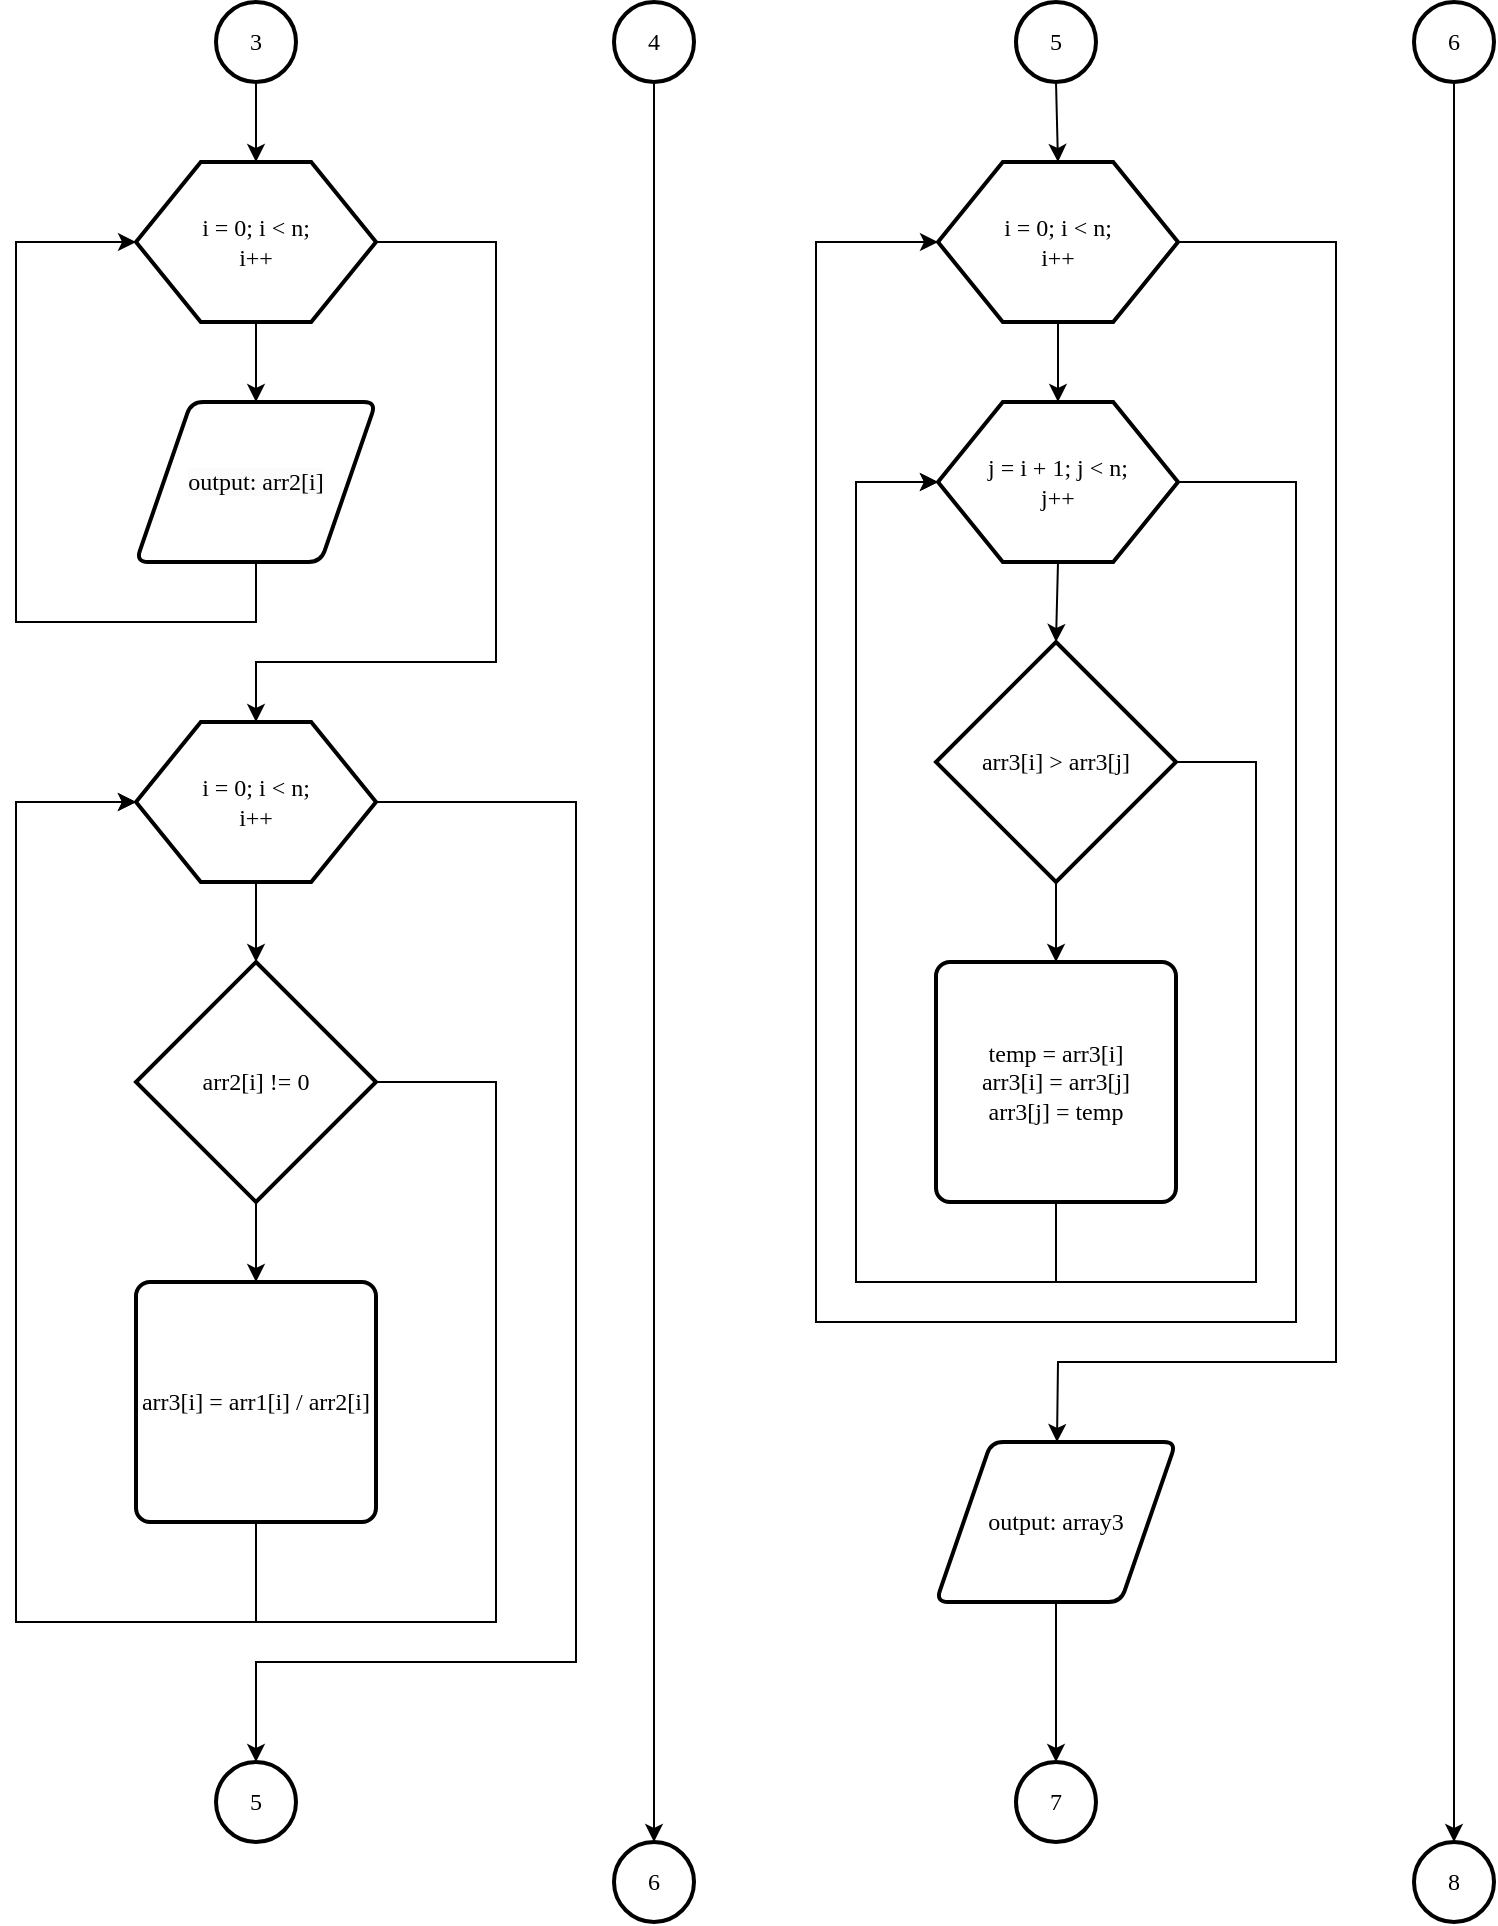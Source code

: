 <mxfile version="24.8.4">
  <diagram name="Страница — 1" id="YuG9yiHHA3J2kzxvY_6H">
    <mxGraphModel dx="279" dy="611" grid="1" gridSize="10" guides="1" tooltips="1" connect="1" arrows="1" fold="1" page="1" pageScale="1" pageWidth="827" pageHeight="1169" math="0" shadow="0">
      <root>
        <mxCell id="0" />
        <mxCell id="1" parent="0" />
        <mxCell id="VzKQQS_w0HgwkTWzLqyn-1" value="" style="verticalLabelPosition=bottom;verticalAlign=top;html=1;shape=hexagon;perimeter=hexagonPerimeter2;arcSize=6;size=0.27;strokeWidth=2;fontFamily=Times New Roman;fontSize=12;" parent="1" vertex="1">
          <mxGeometry x="921" y="120" width="120" height="80" as="geometry" />
        </mxCell>
        <mxCell id="VzKQQS_w0HgwkTWzLqyn-2" value="&lt;span style=&quot;color: rgb(0, 0, 0); font-size: 12px; font-style: normal; font-variant-ligatures: normal; font-variant-caps: normal; font-weight: 400; letter-spacing: normal; orphans: 2; text-align: center; text-indent: 0px; text-transform: none; widows: 2; word-spacing: 0px; -webkit-text-stroke-width: 0px; white-space: normal; background-color: rgb(251, 251, 251); text-decoration-thickness: initial; text-decoration-style: initial; text-decoration-color: initial; float: none; display: inline !important;&quot;&gt;output:&amp;nbsp;arr2[i]&lt;/span&gt;" style="shape=parallelogram;html=1;strokeWidth=2;perimeter=parallelogramPerimeter;whiteSpace=wrap;rounded=1;arcSize=12;size=0.23;fontFamily=Times New Roman;fontSize=12;" parent="1" vertex="1">
          <mxGeometry x="921" y="240" width="120" height="80" as="geometry" />
        </mxCell>
        <mxCell id="VzKQQS_w0HgwkTWzLqyn-3" value="3" style="strokeWidth=2;html=1;shape=mxgraph.flowchart.start_2;whiteSpace=wrap;fontFamily=Times New Roman;fontSize=12;" parent="1" vertex="1">
          <mxGeometry x="961" y="40" width="40" height="40" as="geometry" />
        </mxCell>
        <mxCell id="VzKQQS_w0HgwkTWzLqyn-4" value="" style="endArrow=classic;html=1;rounded=0;exitX=0.5;exitY=1;exitDx=0;exitDy=0;exitPerimeter=0;entryX=0.5;entryY=0;entryDx=0;entryDy=0;fontFamily=Times New Roman;fontSize=12;" parent="1" source="VzKQQS_w0HgwkTWzLqyn-3" target="VzKQQS_w0HgwkTWzLqyn-1" edge="1">
          <mxGeometry width="50" height="50" relative="1" as="geometry">
            <mxPoint x="711" y="90" as="sourcePoint" />
            <mxPoint x="711" y="130" as="targetPoint" />
          </mxGeometry>
        </mxCell>
        <mxCell id="VzKQQS_w0HgwkTWzLqyn-5" value="" style="endArrow=classic;html=1;rounded=0;exitX=0.5;exitY=1;exitDx=0;exitDy=0;entryX=0.5;entryY=0;entryDx=0;entryDy=0;fontFamily=Times New Roman;fontSize=12;" parent="1" source="VzKQQS_w0HgwkTWzLqyn-1" target="VzKQQS_w0HgwkTWzLqyn-2" edge="1">
          <mxGeometry width="50" height="50" relative="1" as="geometry">
            <mxPoint x="991" y="90" as="sourcePoint" />
            <mxPoint x="991" y="130" as="targetPoint" />
          </mxGeometry>
        </mxCell>
        <mxCell id="VzKQQS_w0HgwkTWzLqyn-6" value="" style="endArrow=classic;html=1;rounded=0;exitX=0.5;exitY=1;exitDx=0;exitDy=0;entryX=0;entryY=0.5;entryDx=0;entryDy=0;fontFamily=Times New Roman;fontSize=12;" parent="1" source="VzKQQS_w0HgwkTWzLqyn-2" target="VzKQQS_w0HgwkTWzLqyn-1" edge="1">
          <mxGeometry width="50" height="50" relative="1" as="geometry">
            <mxPoint x="991" y="210" as="sourcePoint" />
            <mxPoint x="991" y="250" as="targetPoint" />
            <Array as="points">
              <mxPoint x="981" y="350" />
              <mxPoint x="861" y="350" />
              <mxPoint x="861" y="160" />
            </Array>
          </mxGeometry>
        </mxCell>
        <mxCell id="VzKQQS_w0HgwkTWzLqyn-7" value="" style="endArrow=classic;html=1;rounded=0;exitX=1;exitY=0.5;exitDx=0;exitDy=0;entryX=0.5;entryY=0;entryDx=0;entryDy=0;fontFamily=Times New Roman;fontSize=12;" parent="1" source="VzKQQS_w0HgwkTWzLqyn-1" target="VzKQQS_w0HgwkTWzLqyn-8" edge="1">
          <mxGeometry width="50" height="50" relative="1" as="geometry">
            <mxPoint x="991" y="210" as="sourcePoint" />
            <mxPoint x="1001" y="380" as="targetPoint" />
            <Array as="points">
              <mxPoint x="1101" y="160" />
              <mxPoint x="1101" y="370" />
              <mxPoint x="981" y="370" />
            </Array>
          </mxGeometry>
        </mxCell>
        <mxCell id="VzKQQS_w0HgwkTWzLqyn-8" value="" style="verticalLabelPosition=bottom;verticalAlign=top;html=1;shape=hexagon;perimeter=hexagonPerimeter2;arcSize=6;size=0.27;strokeWidth=2;fontFamily=Times New Roman;fontSize=12;" parent="1" vertex="1">
          <mxGeometry x="921" y="400" width="120" height="80" as="geometry" />
        </mxCell>
        <mxCell id="VzKQQS_w0HgwkTWzLqyn-9" value="" style="endArrow=classic;html=1;rounded=0;exitX=0.5;exitY=1;exitDx=0;exitDy=0;entryX=0.5;entryY=0;entryDx=0;entryDy=0;entryPerimeter=0;fontFamily=Times New Roman;fontSize=12;" parent="1" source="VzKQQS_w0HgwkTWzLqyn-8" target="VzKQQS_w0HgwkTWzLqyn-10" edge="1">
          <mxGeometry width="50" height="50" relative="1" as="geometry">
            <mxPoint x="991" y="370" as="sourcePoint" />
            <mxPoint x="1011" y="510" as="targetPoint" />
          </mxGeometry>
        </mxCell>
        <mxCell id="VzKQQS_w0HgwkTWzLqyn-10" value="arr2[i] != 0" style="strokeWidth=2;html=1;shape=mxgraph.flowchart.decision;whiteSpace=wrap;fontFamily=Times New Roman;fontSize=12;" parent="1" vertex="1">
          <mxGeometry x="921" y="520" width="120" height="120" as="geometry" />
        </mxCell>
        <mxCell id="VzKQQS_w0HgwkTWzLqyn-11" value="arr3[i] = arr1[i] / arr2[i]" style="rounded=1;whiteSpace=wrap;html=1;absoluteArcSize=1;arcSize=14;strokeWidth=2;fontFamily=Times New Roman;fontSize=12;" parent="1" vertex="1">
          <mxGeometry x="921" y="680" width="120" height="120" as="geometry" />
        </mxCell>
        <mxCell id="VzKQQS_w0HgwkTWzLqyn-12" value="" style="endArrow=classic;html=1;rounded=0;exitX=0.5;exitY=1;exitDx=0;exitDy=0;entryX=0.5;entryY=0;entryDx=0;entryDy=0;exitPerimeter=0;fontFamily=Times New Roman;fontSize=12;" parent="1" source="VzKQQS_w0HgwkTWzLqyn-10" target="VzKQQS_w0HgwkTWzLqyn-11" edge="1">
          <mxGeometry width="50" height="50" relative="1" as="geometry">
            <mxPoint x="711" y="530" as="sourcePoint" />
            <mxPoint x="711" y="570" as="targetPoint" />
          </mxGeometry>
        </mxCell>
        <mxCell id="VzKQQS_w0HgwkTWzLqyn-13" value="" style="endArrow=classic;html=1;rounded=0;exitX=0.5;exitY=1;exitDx=0;exitDy=0;entryX=0;entryY=0.5;entryDx=0;entryDy=0;fontFamily=Times New Roman;fontSize=12;" parent="1" source="VzKQQS_w0HgwkTWzLqyn-11" target="VzKQQS_w0HgwkTWzLqyn-8" edge="1">
          <mxGeometry width="50" height="50" relative="1" as="geometry">
            <mxPoint x="991" y="650" as="sourcePoint" />
            <mxPoint x="991" y="690" as="targetPoint" />
            <Array as="points">
              <mxPoint x="981" y="850" />
              <mxPoint x="861" y="850" />
              <mxPoint x="861" y="440" />
            </Array>
          </mxGeometry>
        </mxCell>
        <mxCell id="VzKQQS_w0HgwkTWzLqyn-14" value="" style="endArrow=classic;html=1;rounded=0;exitX=1;exitY=0.5;exitDx=0;exitDy=0;exitPerimeter=0;entryX=0;entryY=0.5;entryDx=0;entryDy=0;fontFamily=Times New Roman;fontSize=12;" parent="1" source="VzKQQS_w0HgwkTWzLqyn-10" target="VzKQQS_w0HgwkTWzLqyn-8" edge="1">
          <mxGeometry width="50" height="50" relative="1" as="geometry">
            <mxPoint x="711" y="570" as="sourcePoint" />
            <mxPoint x="761" y="520" as="targetPoint" />
            <Array as="points">
              <mxPoint x="1101" y="580" />
              <mxPoint x="1101" y="850" />
              <mxPoint x="861" y="850" />
              <mxPoint x="861" y="440" />
            </Array>
          </mxGeometry>
        </mxCell>
        <mxCell id="VzKQQS_w0HgwkTWzLqyn-15" value="" style="endArrow=classic;html=1;rounded=0;exitX=1;exitY=0.5;exitDx=0;exitDy=0;entryX=0.5;entryY=0;entryDx=0;entryDy=0;entryPerimeter=0;fontFamily=Times New Roman;fontSize=12;" parent="1" source="VzKQQS_w0HgwkTWzLqyn-8" target="VzKQQS_w0HgwkTWzLqyn-16" edge="1">
          <mxGeometry width="50" height="50" relative="1" as="geometry">
            <mxPoint x="751" y="720" as="sourcePoint" />
            <mxPoint x="1001" y="860" as="targetPoint" />
            <Array as="points">
              <mxPoint x="1141" y="440" />
              <mxPoint x="1141" y="870" />
              <mxPoint x="981" y="870" />
            </Array>
          </mxGeometry>
        </mxCell>
        <mxCell id="VzKQQS_w0HgwkTWzLqyn-16" value="5" style="strokeWidth=2;html=1;shape=mxgraph.flowchart.start_2;whiteSpace=wrap;fontFamily=Times New Roman;fontSize=12;" parent="1" vertex="1">
          <mxGeometry x="961" y="920" width="40" height="40" as="geometry" />
        </mxCell>
        <mxCell id="VzKQQS_w0HgwkTWzLqyn-17" value="5" style="strokeWidth=2;html=1;shape=mxgraph.flowchart.start_2;whiteSpace=wrap;fontFamily=Times New Roman;fontSize=12;" parent="1" vertex="1">
          <mxGeometry x="1361" y="40" width="40" height="40" as="geometry" />
        </mxCell>
        <mxCell id="VzKQQS_w0HgwkTWzLqyn-18" value="" style="verticalLabelPosition=bottom;verticalAlign=top;html=1;shape=hexagon;perimeter=hexagonPerimeter2;arcSize=6;size=0.27;strokeWidth=2;fontFamily=Times New Roman;fontSize=12;" parent="1" vertex="1">
          <mxGeometry x="1322" y="120" width="120" height="80" as="geometry" />
        </mxCell>
        <mxCell id="VzKQQS_w0HgwkTWzLqyn-19" value="" style="verticalLabelPosition=bottom;verticalAlign=top;html=1;shape=hexagon;perimeter=hexagonPerimeter2;arcSize=6;size=0.27;strokeWidth=2;fontFamily=Times New Roman;fontSize=12;" parent="1" vertex="1">
          <mxGeometry x="1322" y="240" width="120" height="80" as="geometry" />
        </mxCell>
        <mxCell id="VzKQQS_w0HgwkTWzLqyn-20" value="arr3[i] &amp;gt; arr3[j]" style="strokeWidth=2;html=1;shape=mxgraph.flowchart.decision;whiteSpace=wrap;fontFamily=Times New Roman;fontSize=12;" parent="1" vertex="1">
          <mxGeometry x="1321" y="360" width="120" height="120" as="geometry" />
        </mxCell>
        <mxCell id="VzKQQS_w0HgwkTWzLqyn-21" value="&lt;span style=&quot;font-size: 12px; text-align: start; caret-color: rgb(51, 144, 236); white-space-collapse: preserve; background-color: rgb(255, 255, 255);&quot;&gt;temp = arr3[i]&lt;/span&gt;&lt;span style=&quot;font-size: 12px; text-align: start; caret-color: rgb(51, 144, 236); white-space-collapse: preserve; background-color: rgb(255, 255, 255);&quot;&gt;&lt;br style=&quot;font-size: 12px;&quot;&gt;&lt;/span&gt;&lt;span style=&quot;font-size: 12px; text-align: start; caret-color: rgb(51, 144, 236); white-space-collapse: preserve; background-color: rgb(255, 255, 255);&quot;&gt;arr3[i] = arr3[j]&lt;/span&gt;&lt;span style=&quot;font-size: 12px; text-align: start; caret-color: rgb(51, 144, 236); white-space-collapse: preserve; background-color: rgb(255, 255, 255);&quot;&gt;&lt;br style=&quot;font-size: 12px;&quot;&gt;&lt;/span&gt;&lt;span style=&quot;font-size: 12px; text-align: start; caret-color: rgb(51, 144, 236); white-space-collapse: preserve; background-color: rgb(255, 255, 255);&quot;&gt;arr3[j] = temp&lt;/span&gt;" style="rounded=1;whiteSpace=wrap;html=1;absoluteArcSize=1;arcSize=14;strokeWidth=2;fontFamily=Times New Roman;fontSize=12;" parent="1" vertex="1">
          <mxGeometry x="1321" y="520" width="120" height="120" as="geometry" />
        </mxCell>
        <mxCell id="VzKQQS_w0HgwkTWzLqyn-22" value="output: array3" style="shape=parallelogram;html=1;strokeWidth=2;perimeter=parallelogramPerimeter;whiteSpace=wrap;rounded=1;arcSize=12;size=0.23;fontFamily=Times New Roman;fontSize=12;" parent="1" vertex="1">
          <mxGeometry x="1321" y="760" width="120" height="80" as="geometry" />
        </mxCell>
        <mxCell id="VzKQQS_w0HgwkTWzLqyn-23" value="" style="endArrow=classic;html=1;rounded=0;exitX=0.5;exitY=1;exitDx=0;exitDy=0;exitPerimeter=0;entryX=0.5;entryY=0;entryDx=0;entryDy=0;fontFamily=Times New Roman;fontSize=12;" parent="1" source="VzKQQS_w0HgwkTWzLqyn-17" target="VzKQQS_w0HgwkTWzLqyn-18" edge="1">
          <mxGeometry width="50" height="50" relative="1" as="geometry">
            <mxPoint x="881" y="680" as="sourcePoint" />
            <mxPoint x="931" y="630" as="targetPoint" />
          </mxGeometry>
        </mxCell>
        <mxCell id="VzKQQS_w0HgwkTWzLqyn-24" value="" style="endArrow=classic;html=1;rounded=0;exitX=0.5;exitY=1;exitDx=0;exitDy=0;entryX=0.5;entryY=0;entryDx=0;entryDy=0;fontFamily=Times New Roman;fontSize=12;" parent="1" source="VzKQQS_w0HgwkTWzLqyn-18" target="VzKQQS_w0HgwkTWzLqyn-19" edge="1">
          <mxGeometry width="50" height="50" relative="1" as="geometry">
            <mxPoint x="1391" y="90" as="sourcePoint" />
            <mxPoint x="1392" y="130" as="targetPoint" />
          </mxGeometry>
        </mxCell>
        <mxCell id="VzKQQS_w0HgwkTWzLqyn-25" value="" style="endArrow=classic;html=1;rounded=0;exitX=0.5;exitY=1;exitDx=0;exitDy=0;entryX=0.5;entryY=0;entryDx=0;entryDy=0;entryPerimeter=0;fontFamily=Times New Roman;fontSize=12;" parent="1" source="VzKQQS_w0HgwkTWzLqyn-19" target="VzKQQS_w0HgwkTWzLqyn-20" edge="1">
          <mxGeometry width="50" height="50" relative="1" as="geometry">
            <mxPoint x="1392" y="210" as="sourcePoint" />
            <mxPoint x="1392" y="250" as="targetPoint" />
          </mxGeometry>
        </mxCell>
        <mxCell id="VzKQQS_w0HgwkTWzLqyn-26" value="" style="endArrow=classic;html=1;rounded=0;exitX=0.5;exitY=1;exitDx=0;exitDy=0;entryX=0.5;entryY=0;entryDx=0;entryDy=0;exitPerimeter=0;fontFamily=Times New Roman;fontSize=12;" parent="1" source="VzKQQS_w0HgwkTWzLqyn-20" target="VzKQQS_w0HgwkTWzLqyn-21" edge="1">
          <mxGeometry width="50" height="50" relative="1" as="geometry">
            <mxPoint x="1392" y="330" as="sourcePoint" />
            <mxPoint x="1391" y="370" as="targetPoint" />
          </mxGeometry>
        </mxCell>
        <mxCell id="VzKQQS_w0HgwkTWzLqyn-27" value="" style="endArrow=classic;html=1;rounded=0;exitX=0.5;exitY=1;exitDx=0;exitDy=0;entryX=0;entryY=0.5;entryDx=0;entryDy=0;fontFamily=Times New Roman;fontSize=12;" parent="1" source="VzKQQS_w0HgwkTWzLqyn-21" target="VzKQQS_w0HgwkTWzLqyn-19" edge="1">
          <mxGeometry width="50" height="50" relative="1" as="geometry">
            <mxPoint x="1391" y="490" as="sourcePoint" />
            <mxPoint x="1291" y="380" as="targetPoint" />
            <Array as="points">
              <mxPoint x="1381" y="680" />
              <mxPoint x="1281" y="680" />
              <mxPoint x="1281" y="280" />
            </Array>
          </mxGeometry>
        </mxCell>
        <mxCell id="VzKQQS_w0HgwkTWzLqyn-28" value="" style="endArrow=classic;html=1;rounded=0;exitX=1;exitY=0.5;exitDx=0;exitDy=0;entryX=0;entryY=0.5;entryDx=0;entryDy=0;fontFamily=Times New Roman;fontSize=12;" parent="1" source="VzKQQS_w0HgwkTWzLqyn-19" target="VzKQQS_w0HgwkTWzLqyn-18" edge="1">
          <mxGeometry width="50" height="50" relative="1" as="geometry">
            <mxPoint x="1021" y="260" as="sourcePoint" />
            <mxPoint x="1071" y="210" as="targetPoint" />
            <Array as="points">
              <mxPoint x="1501" y="280" />
              <mxPoint x="1501" y="700" />
              <mxPoint x="1261" y="700" />
              <mxPoint x="1261" y="160" />
            </Array>
          </mxGeometry>
        </mxCell>
        <mxCell id="VzKQQS_w0HgwkTWzLqyn-29" value="" style="endArrow=classic;html=1;rounded=0;exitX=1;exitY=0.5;exitDx=0;exitDy=0;entryX=0;entryY=0.5;entryDx=0;entryDy=0;exitPerimeter=0;fontFamily=Times New Roman;fontSize=12;" parent="1" source="VzKQQS_w0HgwkTWzLqyn-20" target="VzKQQS_w0HgwkTWzLqyn-19" edge="1">
          <mxGeometry width="50" height="50" relative="1" as="geometry">
            <mxPoint x="1391" y="490" as="sourcePoint" />
            <mxPoint x="1391" y="530" as="targetPoint" />
            <Array as="points">
              <mxPoint x="1481" y="420" />
              <mxPoint x="1481" y="680" />
              <mxPoint x="1281" y="680" />
              <mxPoint x="1281" y="280" />
            </Array>
          </mxGeometry>
        </mxCell>
        <mxCell id="VzKQQS_w0HgwkTWzLqyn-30" value="" style="endArrow=classic;html=1;rounded=0;exitX=1;exitY=0.5;exitDx=0;exitDy=0;fontFamily=Times New Roman;fontSize=12;" parent="1" source="VzKQQS_w0HgwkTWzLqyn-18" target="VzKQQS_w0HgwkTWzLqyn-22" edge="1">
          <mxGeometry width="50" height="50" relative="1" as="geometry">
            <mxPoint x="1392" y="330" as="sourcePoint" />
            <mxPoint x="1391" y="370" as="targetPoint" />
            <Array as="points">
              <mxPoint x="1521" y="160" />
              <mxPoint x="1521" y="720" />
              <mxPoint x="1382" y="720" />
            </Array>
          </mxGeometry>
        </mxCell>
        <mxCell id="VzKQQS_w0HgwkTWzLqyn-31" value="7" style="strokeWidth=2;html=1;shape=mxgraph.flowchart.start_2;whiteSpace=wrap;fontFamily=Times New Roman;fontSize=12;" parent="1" vertex="1">
          <mxGeometry x="1361" y="920" width="40" height="40" as="geometry" />
        </mxCell>
        <mxCell id="VzKQQS_w0HgwkTWzLqyn-32" value="" style="endArrow=classic;html=1;rounded=0;exitX=0.5;exitY=1;exitDx=0;exitDy=0;entryX=0.5;entryY=0;entryDx=0;entryDy=0;entryPerimeter=0;fontFamily=Times New Roman;fontSize=12;" parent="1" source="VzKQQS_w0HgwkTWzLqyn-22" target="VzKQQS_w0HgwkTWzLqyn-31" edge="1">
          <mxGeometry width="50" height="50" relative="1" as="geometry">
            <mxPoint x="1541" y="660" as="sourcePoint" />
            <mxPoint x="1591" y="610" as="targetPoint" />
          </mxGeometry>
        </mxCell>
        <mxCell id="VzKQQS_w0HgwkTWzLqyn-33" value="4" style="strokeWidth=2;html=1;shape=mxgraph.flowchart.start_2;whiteSpace=wrap;fontFamily=Times New Roman;fontSize=12;" parent="1" vertex="1">
          <mxGeometry x="1160" y="40" width="40" height="40" as="geometry" />
        </mxCell>
        <mxCell id="VzKQQS_w0HgwkTWzLqyn-34" value="6" style="strokeWidth=2;html=1;shape=mxgraph.flowchart.start_2;whiteSpace=wrap;fontFamily=Times New Roman;fontSize=12;" parent="1" vertex="1">
          <mxGeometry x="1160" y="960" width="40" height="40" as="geometry" />
        </mxCell>
        <mxCell id="VzKQQS_w0HgwkTWzLqyn-35" value="" style="endArrow=classic;html=1;rounded=0;exitX=0.5;exitY=1;exitDx=0;exitDy=0;exitPerimeter=0;entryX=0.5;entryY=0;entryDx=0;entryDy=0;entryPerimeter=0;fontFamily=Times New Roman;fontSize=12;" parent="1" source="VzKQQS_w0HgwkTWzLqyn-33" target="VzKQQS_w0HgwkTWzLqyn-34" edge="1">
          <mxGeometry width="50" height="50" relative="1" as="geometry">
            <mxPoint x="1350" y="560" as="sourcePoint" />
            <mxPoint x="1400" y="510" as="targetPoint" />
          </mxGeometry>
        </mxCell>
        <mxCell id="VzKQQS_w0HgwkTWzLqyn-36" value="6" style="strokeWidth=2;html=1;shape=mxgraph.flowchart.start_2;whiteSpace=wrap;fontFamily=Times New Roman;fontSize=12;" parent="1" vertex="1">
          <mxGeometry x="1560" y="40" width="40" height="40" as="geometry" />
        </mxCell>
        <mxCell id="VzKQQS_w0HgwkTWzLqyn-37" value="8" style="strokeWidth=2;html=1;shape=mxgraph.flowchart.start_2;whiteSpace=wrap;fontFamily=Times New Roman;fontSize=12;" parent="1" vertex="1">
          <mxGeometry x="1560" y="960" width="40" height="40" as="geometry" />
        </mxCell>
        <mxCell id="VzKQQS_w0HgwkTWzLqyn-38" value="" style="endArrow=classic;html=1;rounded=0;exitX=0.5;exitY=1;exitDx=0;exitDy=0;exitPerimeter=0;entryX=0.5;entryY=0;entryDx=0;entryDy=0;entryPerimeter=0;fontFamily=Times New Roman;fontSize=12;" parent="1" source="VzKQQS_w0HgwkTWzLqyn-36" target="VzKQQS_w0HgwkTWzLqyn-37" edge="1">
          <mxGeometry width="50" height="50" relative="1" as="geometry">
            <mxPoint x="1750" y="560" as="sourcePoint" />
            <mxPoint x="1800" y="510" as="targetPoint" />
          </mxGeometry>
        </mxCell>
        <mxCell id="VzKQQS_w0HgwkTWzLqyn-39" value="i = 0; i &amp;lt; n;&lt;div style=&quot;font-size: 12px;&quot;&gt;i++&lt;/div&gt;" style="text;html=1;align=center;verticalAlign=middle;whiteSpace=wrap;rounded=0;fontFamily=Times New Roman;fontSize=12;" parent="1" vertex="1">
          <mxGeometry x="921" y="120" width="120" height="80" as="geometry" />
        </mxCell>
        <mxCell id="VzKQQS_w0HgwkTWzLqyn-40" value="i = 0; i &amp;lt; n;&lt;div style=&quot;font-size: 12px;&quot;&gt;i++&lt;/div&gt;" style="text;html=1;align=center;verticalAlign=middle;whiteSpace=wrap;rounded=0;fontFamily=Times New Roman;fontSize=12;" parent="1" vertex="1">
          <mxGeometry x="921" y="400" width="120" height="80" as="geometry" />
        </mxCell>
        <mxCell id="VzKQQS_w0HgwkTWzLqyn-41" value="j = i + 1; j &amp;lt; n;&lt;div style=&quot;font-size: 12px;&quot;&gt;j++&lt;/div&gt;" style="text;html=1;align=center;verticalAlign=middle;whiteSpace=wrap;rounded=0;fontFamily=Times New Roman;fontSize=12;" parent="1" vertex="1">
          <mxGeometry x="1322" y="240" width="120" height="80" as="geometry" />
        </mxCell>
        <mxCell id="VzKQQS_w0HgwkTWzLqyn-42" value="i = 0; i &amp;lt; n;&lt;div style=&quot;font-size: 12px;&quot;&gt;i++&lt;/div&gt;" style="text;html=1;align=center;verticalAlign=middle;whiteSpace=wrap;rounded=0;fontFamily=Times New Roman;fontSize=12;" parent="1" vertex="1">
          <mxGeometry x="1322" y="120" width="120" height="80" as="geometry" />
        </mxCell>
      </root>
    </mxGraphModel>
  </diagram>
</mxfile>
